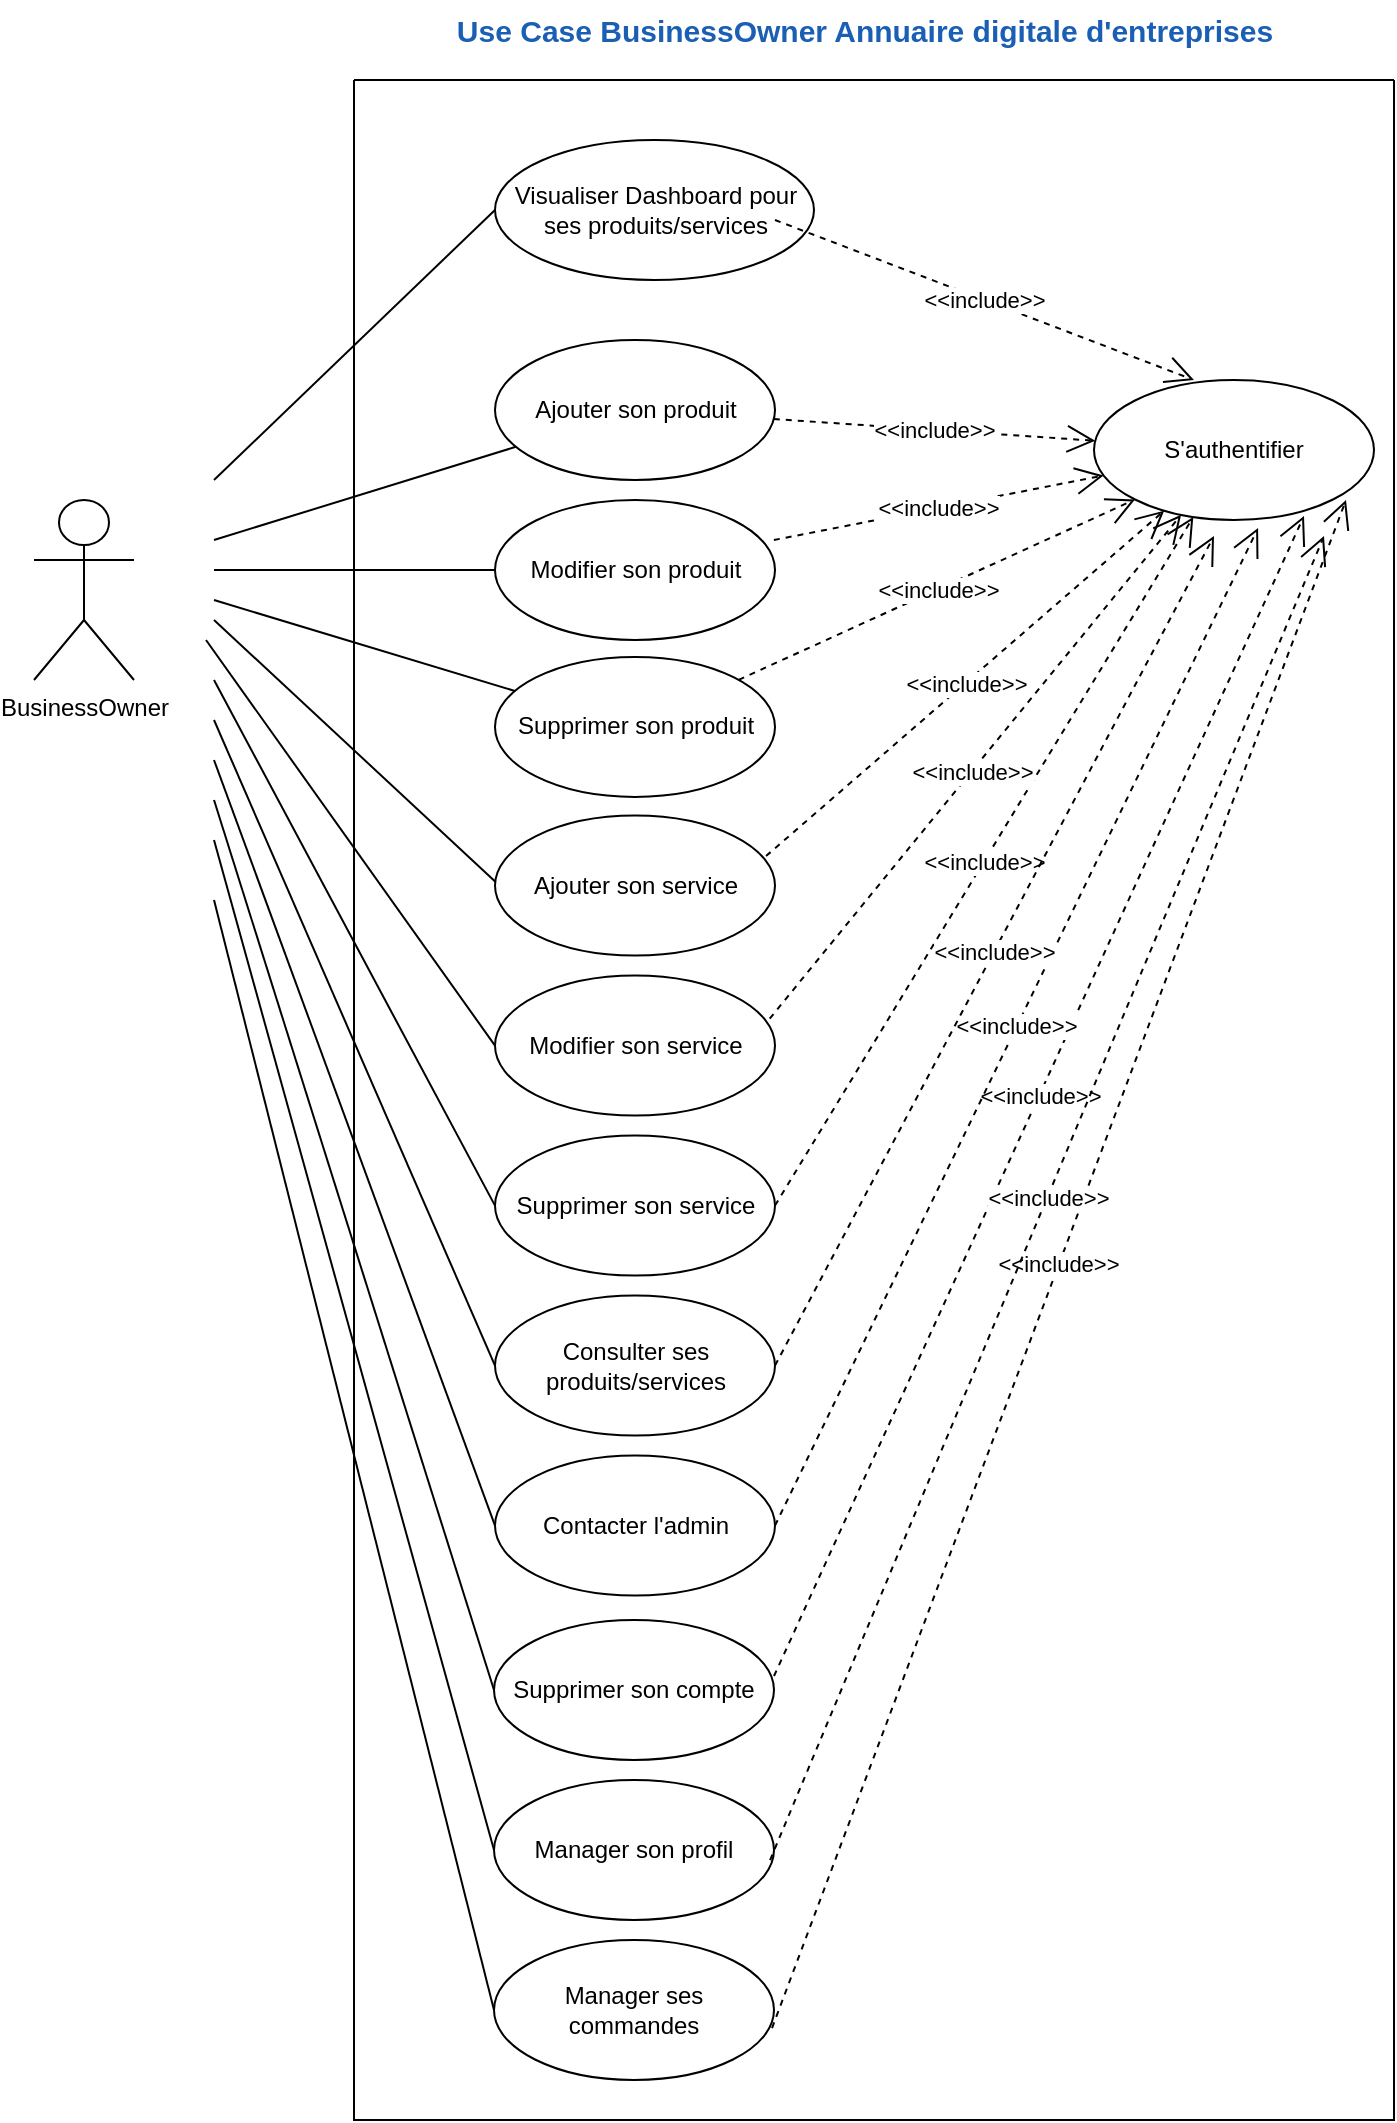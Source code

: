 <mxfile version="24.7.7">
  <diagram name="Page-1" id="Rq4Vgw_5d9vgPGQWiq_x">
    <mxGraphModel dx="1039" dy="1654" grid="1" gridSize="10" guides="1" tooltips="1" connect="1" arrows="1" fold="1" page="1" pageScale="1" pageWidth="850" pageHeight="1100" math="0" shadow="0">
      <root>
        <mxCell id="0" />
        <mxCell id="1" parent="0" />
        <mxCell id="fkFMP3JX3WEj0m_sH6AM-30" value="" style="swimlane;startSize=0;" parent="1" vertex="1">
          <mxGeometry x="190" width="520" height="1020" as="geometry">
            <mxRectangle x="190" width="50" height="40" as="alternateBounds" />
          </mxGeometry>
        </mxCell>
        <mxCell id="fkFMP3JX3WEj0m_sH6AM-28" value="BusinessOwner" style="shape=umlActor;verticalLabelPosition=bottom;verticalAlign=top;html=1;outlineConnect=0;" parent="fkFMP3JX3WEj0m_sH6AM-30" vertex="1">
          <mxGeometry x="-160" y="210" width="50" height="90" as="geometry" />
        </mxCell>
        <mxCell id="fkFMP3JX3WEj0m_sH6AM-31" value="S&#39;authentifier" style="ellipse;whiteSpace=wrap;html=1;" parent="fkFMP3JX3WEj0m_sH6AM-30" vertex="1">
          <mxGeometry x="370" y="150" width="140" height="70" as="geometry" />
        </mxCell>
        <mxCell id="fkFMP3JX3WEj0m_sH6AM-32" value="&amp;lt;&amp;lt;include&amp;gt;&amp;gt;" style="endArrow=open;endSize=12;dashed=1;html=1;rounded=0;exitX=1;exitY=0.5;exitDx=0;exitDy=0;" parent="fkFMP3JX3WEj0m_sH6AM-30" source="fkFMP3JX3WEj0m_sH6AM-41" target="fkFMP3JX3WEj0m_sH6AM-31" edge="1">
          <mxGeometry width="160" relative="1" as="geometry">
            <mxPoint x="235" y="81.89" as="sourcePoint" />
            <mxPoint x="454.578" y="188.113" as="targetPoint" />
          </mxGeometry>
        </mxCell>
        <mxCell id="fkFMP3JX3WEj0m_sH6AM-33" value="&amp;lt;&amp;lt;include&amp;gt;&amp;gt;" style="endArrow=open;endSize=12;dashed=1;html=1;rounded=0;exitX=0.954;exitY=0.374;exitDx=0;exitDy=0;exitPerimeter=0;" parent="fkFMP3JX3WEj0m_sH6AM-30" source="fkFMP3JX3WEj0m_sH6AM-40" target="fkFMP3JX3WEj0m_sH6AM-31" edge="1">
          <mxGeometry width="160" relative="1" as="geometry">
            <mxPoint x="170" y="143.5" as="sourcePoint" />
            <mxPoint x="390" y="250" as="targetPoint" />
          </mxGeometry>
        </mxCell>
        <mxCell id="fkFMP3JX3WEj0m_sH6AM-34" value="&amp;lt;&amp;lt;include&amp;gt;&amp;gt;" style="endArrow=open;endSize=12;dashed=1;html=1;rounded=0;exitX=0.968;exitY=0.289;exitDx=0;exitDy=0;exitPerimeter=0;" parent="fkFMP3JX3WEj0m_sH6AM-30" source="fkFMP3JX3WEj0m_sH6AM-39" target="fkFMP3JX3WEj0m_sH6AM-31" edge="1">
          <mxGeometry width="160" relative="1" as="geometry">
            <mxPoint x="190" y="360" as="sourcePoint" />
            <mxPoint x="390" y="476.5" as="targetPoint" />
          </mxGeometry>
        </mxCell>
        <mxCell id="fkFMP3JX3WEj0m_sH6AM-35" value="Ajouter son produit" style="ellipse;whiteSpace=wrap;html=1;" parent="fkFMP3JX3WEj0m_sH6AM-30" vertex="1">
          <mxGeometry x="70.5" y="130" width="140" height="70" as="geometry" />
        </mxCell>
        <mxCell id="fkFMP3JX3WEj0m_sH6AM-36" value="Modifier son produit" style="ellipse;whiteSpace=wrap;html=1;" parent="fkFMP3JX3WEj0m_sH6AM-30" vertex="1">
          <mxGeometry x="70.5" y="210" width="140" height="70" as="geometry" />
        </mxCell>
        <mxCell id="fkFMP3JX3WEj0m_sH6AM-38" value="&lt;div&gt;Supprimer son produit&lt;/div&gt;" style="ellipse;whiteSpace=wrap;html=1;" parent="fkFMP3JX3WEj0m_sH6AM-30" vertex="1">
          <mxGeometry x="70.5" y="288.45" width="140" height="70" as="geometry" />
        </mxCell>
        <mxCell id="fkFMP3JX3WEj0m_sH6AM-39" value="Ajouter&amp;nbsp;son service" style="ellipse;whiteSpace=wrap;html=1;" parent="fkFMP3JX3WEj0m_sH6AM-30" vertex="1">
          <mxGeometry x="70.5" y="367.8" width="140" height="70" as="geometry" />
        </mxCell>
        <mxCell id="fkFMP3JX3WEj0m_sH6AM-40" value="Modifier son service" style="ellipse;whiteSpace=wrap;html=1;" parent="fkFMP3JX3WEj0m_sH6AM-30" vertex="1">
          <mxGeometry x="70.5" y="447.8" width="140" height="70" as="geometry" />
        </mxCell>
        <mxCell id="fkFMP3JX3WEj0m_sH6AM-41" value="Supprimer son service" style="ellipse;whiteSpace=wrap;html=1;" parent="fkFMP3JX3WEj0m_sH6AM-30" vertex="1">
          <mxGeometry x="70.5" y="527.8" width="140" height="70" as="geometry" />
        </mxCell>
        <mxCell id="fkFMP3JX3WEj0m_sH6AM-42" value="Consulter ses produits/services" style="ellipse;whiteSpace=wrap;html=1;" parent="fkFMP3JX3WEj0m_sH6AM-30" vertex="1">
          <mxGeometry x="70.5" y="607.8" width="140" height="70" as="geometry" />
        </mxCell>
        <mxCell id="fkFMP3JX3WEj0m_sH6AM-43" value="Contacter l&#39;admin" style="ellipse;whiteSpace=wrap;html=1;" parent="fkFMP3JX3WEj0m_sH6AM-30" vertex="1">
          <mxGeometry x="70.5" y="687.8" width="140" height="70" as="geometry" />
        </mxCell>
        <mxCell id="fkFMP3JX3WEj0m_sH6AM-44" value="" style="endArrow=none;html=1;rounded=0;entryX=0;entryY=0.5;entryDx=0;entryDy=0;" parent="fkFMP3JX3WEj0m_sH6AM-30" edge="1">
          <mxGeometry relative="1" as="geometry">
            <mxPoint x="-70" y="320" as="sourcePoint" />
            <mxPoint x="70.5" y="642.8" as="targetPoint" />
          </mxGeometry>
        </mxCell>
        <mxCell id="fkFMP3JX3WEj0m_sH6AM-45" value="" style="endArrow=none;html=1;rounded=0;entryX=0;entryY=0.5;entryDx=0;entryDy=0;" parent="fkFMP3JX3WEj0m_sH6AM-30" edge="1">
          <mxGeometry relative="1" as="geometry">
            <mxPoint x="-70" y="340" as="sourcePoint" />
            <mxPoint x="70.5" y="722.8" as="targetPoint" />
          </mxGeometry>
        </mxCell>
        <mxCell id="fkFMP3JX3WEj0m_sH6AM-46" value="" style="endArrow=none;html=1;rounded=0;entryX=0;entryY=0.5;entryDx=0;entryDy=0;" parent="fkFMP3JX3WEj0m_sH6AM-30" edge="1">
          <mxGeometry relative="1" as="geometry">
            <mxPoint x="-74" y="280" as="sourcePoint" />
            <mxPoint x="70.5" y="482.8" as="targetPoint" />
          </mxGeometry>
        </mxCell>
        <mxCell id="fkFMP3JX3WEj0m_sH6AM-47" value="" style="endArrow=none;html=1;rounded=0;entryX=0;entryY=0.5;entryDx=0;entryDy=0;" parent="fkFMP3JX3WEj0m_sH6AM-30" edge="1">
          <mxGeometry relative="1" as="geometry">
            <mxPoint x="-70" y="300" as="sourcePoint" />
            <mxPoint x="70.5" y="562.8" as="targetPoint" />
          </mxGeometry>
        </mxCell>
        <mxCell id="fkFMP3JX3WEj0m_sH6AM-48" value="" style="endArrow=none;html=1;rounded=0;" parent="fkFMP3JX3WEj0m_sH6AM-30" edge="1">
          <mxGeometry relative="1" as="geometry">
            <mxPoint x="-70" y="270" as="sourcePoint" />
            <mxPoint x="70.693" y="400.853" as="targetPoint" />
          </mxGeometry>
        </mxCell>
        <mxCell id="fkFMP3JX3WEj0m_sH6AM-49" value="" style="endArrow=none;html=1;rounded=0;" parent="fkFMP3JX3WEj0m_sH6AM-30" target="fkFMP3JX3WEj0m_sH6AM-38" edge="1">
          <mxGeometry relative="1" as="geometry">
            <mxPoint x="-70" y="260" as="sourcePoint" />
            <mxPoint x="78.819" y="339.999" as="targetPoint" />
          </mxGeometry>
        </mxCell>
        <mxCell id="fkFMP3JX3WEj0m_sH6AM-54" value="Supprimer&amp;nbsp;son compte" style="ellipse;whiteSpace=wrap;html=1;" parent="fkFMP3JX3WEj0m_sH6AM-30" vertex="1">
          <mxGeometry x="70" y="770" width="140" height="70" as="geometry" />
        </mxCell>
        <mxCell id="fkFMP3JX3WEj0m_sH6AM-55" value="&amp;lt;&amp;lt;include&amp;gt;&amp;gt;" style="endArrow=open;endSize=12;dashed=1;html=1;rounded=0;exitX=1;exitY=0.4;exitDx=0;exitDy=0;exitPerimeter=0;entryX=0.75;entryY=0.971;entryDx=0;entryDy=0;entryPerimeter=0;" parent="fkFMP3JX3WEj0m_sH6AM-30" source="fkFMP3JX3WEj0m_sH6AM-54" target="fkFMP3JX3WEj0m_sH6AM-31" edge="1">
          <mxGeometry width="160" relative="1" as="geometry">
            <mxPoint x="170" y="532" as="sourcePoint" />
            <mxPoint x="470" y="230" as="targetPoint" />
          </mxGeometry>
        </mxCell>
        <mxCell id="fkFMP3JX3WEj0m_sH6AM-63" value="&amp;lt;&amp;lt;include&amp;gt;&amp;gt;" style="endArrow=open;endSize=12;dashed=1;html=1;rounded=0;entryX=0;entryY=1;entryDx=0;entryDy=0;" parent="fkFMP3JX3WEj0m_sH6AM-30" source="fkFMP3JX3WEj0m_sH6AM-38" target="fkFMP3JX3WEj0m_sH6AM-31" edge="1">
          <mxGeometry width="160" relative="1" as="geometry">
            <mxPoint x="216" y="398" as="sourcePoint" />
            <mxPoint x="415" y="225" as="targetPoint" />
          </mxGeometry>
        </mxCell>
        <mxCell id="fkFMP3JX3WEj0m_sH6AM-88" value="&amp;lt;&amp;lt;include&amp;gt;&amp;gt;" style="endArrow=open;endSize=12;dashed=1;html=1;rounded=0;exitX=0.996;exitY=0.286;exitDx=0;exitDy=0;exitPerimeter=0;" parent="fkFMP3JX3WEj0m_sH6AM-30" source="fkFMP3JX3WEj0m_sH6AM-36" target="fkFMP3JX3WEj0m_sH6AM-31" edge="1">
          <mxGeometry width="160" relative="1" as="geometry">
            <mxPoint x="220" y="230" as="sourcePoint" />
            <mxPoint x="389" y="150" as="targetPoint" />
          </mxGeometry>
        </mxCell>
        <mxCell id="fkFMP3JX3WEj0m_sH6AM-115" value="&amp;lt;&amp;lt;include&amp;gt;&amp;gt;" style="endArrow=open;endSize=12;dashed=1;html=1;rounded=0;" parent="fkFMP3JX3WEj0m_sH6AM-30" source="fkFMP3JX3WEj0m_sH6AM-35" target="fkFMP3JX3WEj0m_sH6AM-31" edge="1">
          <mxGeometry width="160" relative="1" as="geometry">
            <mxPoint x="250" y="182" as="sourcePoint" />
            <mxPoint x="415" y="150" as="targetPoint" />
          </mxGeometry>
        </mxCell>
        <mxCell id="PQB2T6UrnItoZjkJQsqc-3" value="&amp;lt;&amp;lt;include&amp;gt;&amp;gt;" style="endArrow=open;endSize=12;dashed=1;html=1;rounded=0;exitX=1;exitY=0.5;exitDx=0;exitDy=0;entryX=0.586;entryY=1.057;entryDx=0;entryDy=0;entryPerimeter=0;" parent="fkFMP3JX3WEj0m_sH6AM-30" source="fkFMP3JX3WEj0m_sH6AM-43" target="fkFMP3JX3WEj0m_sH6AM-31" edge="1">
          <mxGeometry width="160" relative="1" as="geometry">
            <mxPoint x="220" y="808" as="sourcePoint" />
            <mxPoint x="470" y="227" as="targetPoint" />
          </mxGeometry>
        </mxCell>
        <mxCell id="fkFMP3JX3WEj0m_sH6AM-53" value="" style="endArrow=none;html=1;rounded=0;entryX=0;entryY=0.5;entryDx=0;entryDy=0;" parent="fkFMP3JX3WEj0m_sH6AM-30" target="fkFMP3JX3WEj0m_sH6AM-54" edge="1">
          <mxGeometry relative="1" as="geometry">
            <mxPoint x="-70" y="360" as="sourcePoint" />
            <mxPoint x="70.5" y="811.55" as="targetPoint" />
          </mxGeometry>
        </mxCell>
        <mxCell id="fkFMP3JX3WEj0m_sH6AM-56" value="" style="endArrow=none;html=1;rounded=0;" parent="fkFMP3JX3WEj0m_sH6AM-30" target="fkFMP3JX3WEj0m_sH6AM-35" edge="1">
          <mxGeometry relative="1" as="geometry">
            <mxPoint x="-70" y="230" as="sourcePoint" />
            <mxPoint x="98" y="118" as="targetPoint" />
          </mxGeometry>
        </mxCell>
        <mxCell id="fkFMP3JX3WEj0m_sH6AM-57" value="" style="endArrow=none;html=1;rounded=0;" parent="fkFMP3JX3WEj0m_sH6AM-30" target="fkFMP3JX3WEj0m_sH6AM-36" edge="1">
          <mxGeometry relative="1" as="geometry">
            <mxPoint x="-70" y="245" as="sourcePoint" />
            <mxPoint x="88" y="191" as="targetPoint" />
          </mxGeometry>
        </mxCell>
        <mxCell id="fkFMP3JX3WEj0m_sH6AM-58" value="&amp;lt;&amp;lt;include&amp;gt;&amp;gt;" style="endArrow=open;endSize=12;dashed=1;html=1;rounded=0;exitX=1;exitY=0.5;exitDx=0;exitDy=0;" parent="fkFMP3JX3WEj0m_sH6AM-30" source="fkFMP3JX3WEj0m_sH6AM-42" edge="1">
          <mxGeometry width="160" relative="1" as="geometry">
            <mxPoint x="221" y="573" as="sourcePoint" />
            <mxPoint x="430" y="228" as="targetPoint" />
          </mxGeometry>
        </mxCell>
        <mxCell id="fkFMP3JX3WEj0m_sH6AM-60" value="Manager son profil" style="ellipse;whiteSpace=wrap;html=1;" parent="fkFMP3JX3WEj0m_sH6AM-30" vertex="1">
          <mxGeometry x="70" y="850" width="140" height="70" as="geometry" />
        </mxCell>
        <mxCell id="fkFMP3JX3WEj0m_sH6AM-62" value="" style="endArrow=none;html=1;rounded=0;entryX=0;entryY=0.5;entryDx=0;entryDy=0;" parent="fkFMP3JX3WEj0m_sH6AM-30" target="fkFMP3JX3WEj0m_sH6AM-60" edge="1">
          <mxGeometry relative="1" as="geometry">
            <mxPoint x="-70" y="380" as="sourcePoint" />
            <mxPoint x="80" y="815" as="targetPoint" />
          </mxGeometry>
        </mxCell>
        <mxCell id="PQB2T6UrnItoZjkJQsqc-1" value="Manager ses commandes" style="ellipse;whiteSpace=wrap;html=1;" parent="fkFMP3JX3WEj0m_sH6AM-30" vertex="1">
          <mxGeometry x="70" y="930" width="140" height="70" as="geometry" />
        </mxCell>
        <mxCell id="PQB2T6UrnItoZjkJQsqc-2" value="&amp;lt;&amp;lt;include&amp;gt;&amp;gt;" style="endArrow=open;endSize=12;dashed=1;html=1;rounded=0;exitX=0.993;exitY=0.629;exitDx=0;exitDy=0;exitPerimeter=0;entryX=0.9;entryY=0.857;entryDx=0;entryDy=0;entryPerimeter=0;" parent="fkFMP3JX3WEj0m_sH6AM-30" source="PQB2T6UrnItoZjkJQsqc-1" target="fkFMP3JX3WEj0m_sH6AM-31" edge="1">
          <mxGeometry width="160" relative="1" as="geometry">
            <mxPoint x="220" y="808" as="sourcePoint" />
            <mxPoint x="470" y="227" as="targetPoint" />
          </mxGeometry>
        </mxCell>
        <mxCell id="PQB2T6UrnItoZjkJQsqc-5" value="&amp;lt;&amp;lt;include&amp;gt;&amp;gt;" style="endArrow=open;endSize=12;dashed=1;html=1;rounded=0;exitX=0.986;exitY=0.572;exitDx=0;exitDy=0;exitPerimeter=0;entryX=0.75;entryY=0.971;entryDx=0;entryDy=0;entryPerimeter=0;" parent="fkFMP3JX3WEj0m_sH6AM-30" source="fkFMP3JX3WEj0m_sH6AM-60" edge="1">
          <mxGeometry width="160" relative="1" as="geometry">
            <mxPoint x="220" y="808" as="sourcePoint" />
            <mxPoint x="485" y="228" as="targetPoint" />
          </mxGeometry>
        </mxCell>
        <mxCell id="PQB2T6UrnItoZjkJQsqc-6" value="" style="endArrow=none;html=1;rounded=0;entryX=0;entryY=0.5;entryDx=0;entryDy=0;" parent="fkFMP3JX3WEj0m_sH6AM-30" target="PQB2T6UrnItoZjkJQsqc-1" edge="1">
          <mxGeometry relative="1" as="geometry">
            <mxPoint x="-70" y="410" as="sourcePoint" />
            <mxPoint x="70" y="975" as="targetPoint" />
          </mxGeometry>
        </mxCell>
        <mxCell id="-5SM4cea8TO8nDbN8u2m-2" value="Visualiser Dashboard pour ses produits/services" style="ellipse;whiteSpace=wrap;html=1;" vertex="1" parent="fkFMP3JX3WEj0m_sH6AM-30">
          <mxGeometry x="70.5" y="30" width="159.5" height="70" as="geometry" />
        </mxCell>
        <mxCell id="-5SM4cea8TO8nDbN8u2m-3" value="" style="endArrow=none;html=1;rounded=0;entryX=0;entryY=0.5;entryDx=0;entryDy=0;" edge="1" parent="fkFMP3JX3WEj0m_sH6AM-30" target="-5SM4cea8TO8nDbN8u2m-2">
          <mxGeometry relative="1" as="geometry">
            <mxPoint x="-70" y="200" as="sourcePoint" />
            <mxPoint x="81" y="153" as="targetPoint" />
          </mxGeometry>
        </mxCell>
        <mxCell id="-5SM4cea8TO8nDbN8u2m-4" value="&amp;lt;&amp;lt;include&amp;gt;&amp;gt;" style="endArrow=open;endSize=12;dashed=1;html=1;rounded=0;entryX=0.357;entryY=0;entryDx=0;entryDy=0;entryPerimeter=0;" edge="1" parent="fkFMP3JX3WEj0m_sH6AM-30" target="fkFMP3JX3WEj0m_sH6AM-31">
          <mxGeometry width="160" relative="1" as="geometry">
            <mxPoint x="210.5" y="70" as="sourcePoint" />
            <mxPoint x="371.5" y="80" as="targetPoint" />
          </mxGeometry>
        </mxCell>
        <mxCell id="fkFMP3JX3WEj0m_sH6AM-51" value="&lt;b&gt;&lt;font style=&quot;font-size: 15px;&quot; color=&quot;#1a5fb4&quot;&gt;Use Case BusinessOwner Annuaire digitale d&#39;entreprises&lt;/font&gt;&lt;/b&gt;" style="text;html=1;align=center;verticalAlign=middle;resizable=0;points=[];autosize=1;strokeColor=none;fillColor=none;" parent="1" vertex="1">
          <mxGeometry x="230" y="-40" width="430" height="30" as="geometry" />
        </mxCell>
      </root>
    </mxGraphModel>
  </diagram>
</mxfile>
